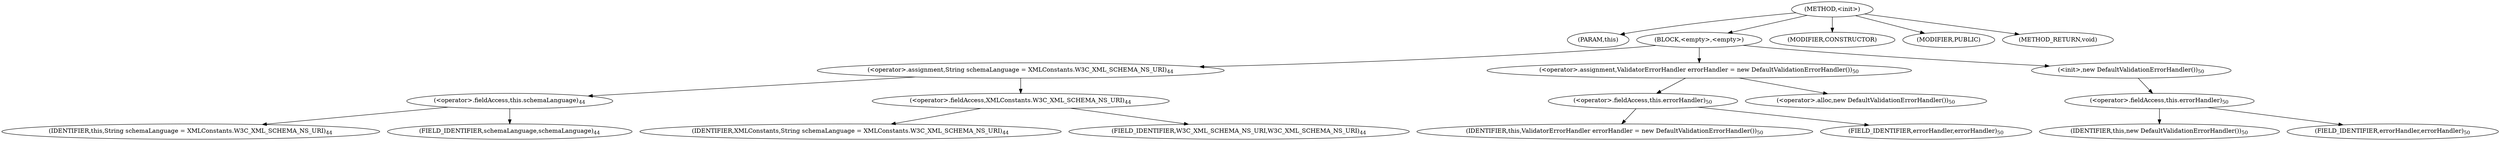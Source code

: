 digraph "&lt;init&gt;" {  
"381" [label = <(METHOD,&lt;init&gt;)> ]
"382" [label = <(PARAM,this)> ]
"383" [label = <(BLOCK,&lt;empty&gt;,&lt;empty&gt;)> ]
"384" [label = <(&lt;operator&gt;.assignment,String schemaLanguage = XMLConstants.W3C_XML_SCHEMA_NS_URI)<SUB>44</SUB>> ]
"385" [label = <(&lt;operator&gt;.fieldAccess,this.schemaLanguage)<SUB>44</SUB>> ]
"386" [label = <(IDENTIFIER,this,String schemaLanguage = XMLConstants.W3C_XML_SCHEMA_NS_URI)<SUB>44</SUB>> ]
"387" [label = <(FIELD_IDENTIFIER,schemaLanguage,schemaLanguage)<SUB>44</SUB>> ]
"388" [label = <(&lt;operator&gt;.fieldAccess,XMLConstants.W3C_XML_SCHEMA_NS_URI)<SUB>44</SUB>> ]
"389" [label = <(IDENTIFIER,XMLConstants,String schemaLanguage = XMLConstants.W3C_XML_SCHEMA_NS_URI)<SUB>44</SUB>> ]
"390" [label = <(FIELD_IDENTIFIER,W3C_XML_SCHEMA_NS_URI,W3C_XML_SCHEMA_NS_URI)<SUB>44</SUB>> ]
"391" [label = <(&lt;operator&gt;.assignment,ValidatorErrorHandler errorHandler = new DefaultValidationErrorHandler())<SUB>50</SUB>> ]
"392" [label = <(&lt;operator&gt;.fieldAccess,this.errorHandler)<SUB>50</SUB>> ]
"393" [label = <(IDENTIFIER,this,ValidatorErrorHandler errorHandler = new DefaultValidationErrorHandler())<SUB>50</SUB>> ]
"394" [label = <(FIELD_IDENTIFIER,errorHandler,errorHandler)<SUB>50</SUB>> ]
"395" [label = <(&lt;operator&gt;.alloc,new DefaultValidationErrorHandler())<SUB>50</SUB>> ]
"396" [label = <(&lt;init&gt;,new DefaultValidationErrorHandler())<SUB>50</SUB>> ]
"397" [label = <(&lt;operator&gt;.fieldAccess,this.errorHandler)<SUB>50</SUB>> ]
"398" [label = <(IDENTIFIER,this,new DefaultValidationErrorHandler())<SUB>50</SUB>> ]
"399" [label = <(FIELD_IDENTIFIER,errorHandler,errorHandler)<SUB>50</SUB>> ]
"400" [label = <(MODIFIER,CONSTRUCTOR)> ]
"401" [label = <(MODIFIER,PUBLIC)> ]
"402" [label = <(METHOD_RETURN,void)> ]
  "381" -> "382" 
  "381" -> "383" 
  "381" -> "400" 
  "381" -> "401" 
  "381" -> "402" 
  "383" -> "384" 
  "383" -> "391" 
  "383" -> "396" 
  "384" -> "385" 
  "384" -> "388" 
  "385" -> "386" 
  "385" -> "387" 
  "388" -> "389" 
  "388" -> "390" 
  "391" -> "392" 
  "391" -> "395" 
  "392" -> "393" 
  "392" -> "394" 
  "396" -> "397" 
  "397" -> "398" 
  "397" -> "399" 
}
